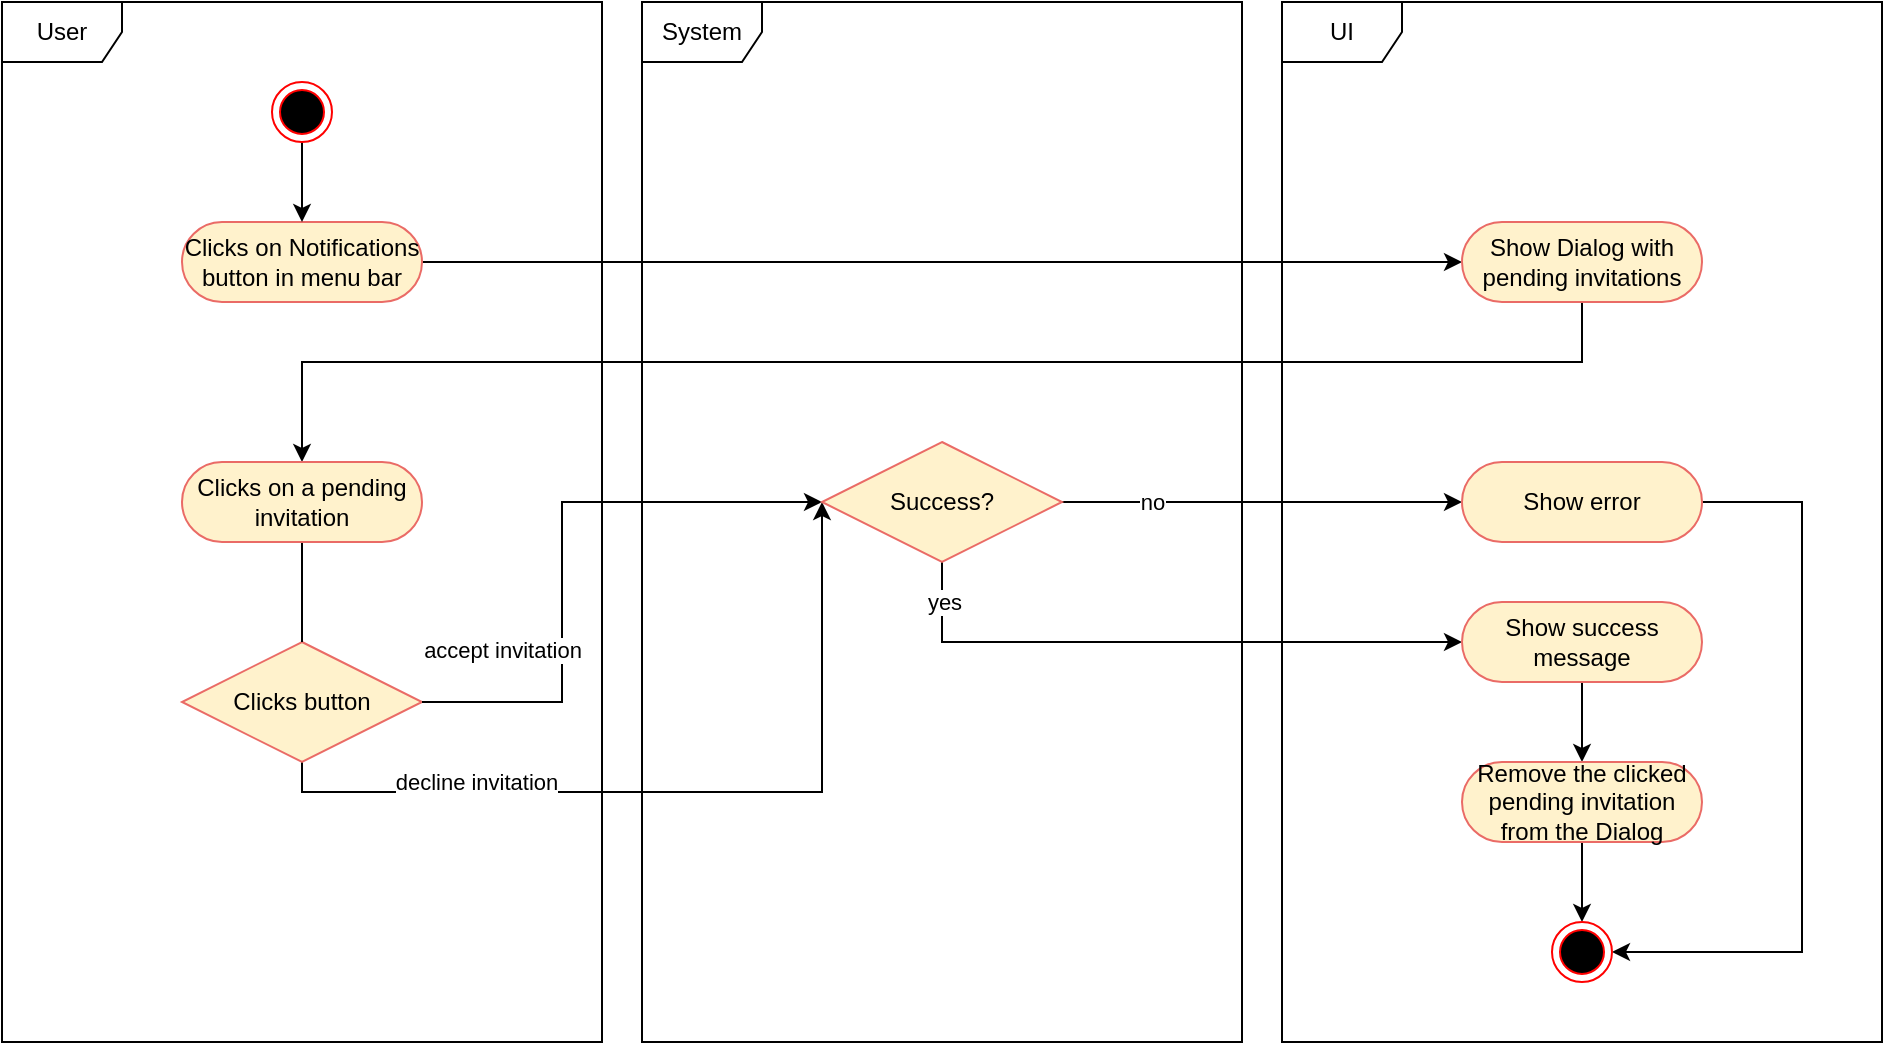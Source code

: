 <mxfile version="14.5.10" type="github">
  <diagram id="qWIvClj0-aXJTL_WA8li" name="Page-1">
    <mxGraphModel dx="1374" dy="762" grid="1" gridSize="10" guides="1" tooltips="1" connect="1" arrows="1" fold="1" page="1" pageScale="1" pageWidth="827" pageHeight="1169" math="0" shadow="0">
      <root>
        <mxCell id="0" />
        <mxCell id="1" parent="0" />
        <mxCell id="Y_pHzwNKsN-A6EdkPY4s-1" value="User" style="shape=umlFrame;whiteSpace=wrap;html=1;rounded=1;" parent="1" vertex="1">
          <mxGeometry x="50" y="60" width="300" height="520" as="geometry" />
        </mxCell>
        <mxCell id="Y_pHzwNKsN-A6EdkPY4s-2" style="edgeStyle=orthogonalEdgeStyle;rounded=0;orthogonalLoop=1;jettySize=auto;html=1;exitX=0.5;exitY=1;exitDx=0;exitDy=0;entryX=0;entryY=0.5;entryDx=0;entryDy=0;" parent="1" target="Y_pHzwNKsN-A6EdkPY4s-21" edge="1">
          <mxGeometry relative="1" as="geometry">
            <Array as="points">
              <mxPoint x="200" y="455" />
              <mxPoint x="460" y="455" />
            </Array>
            <mxPoint x="200" y="435" as="sourcePoint" />
            <mxPoint x="460" y="305" as="targetPoint" />
          </mxGeometry>
        </mxCell>
        <mxCell id="Y_pHzwNKsN-A6EdkPY4s-3" value="decline invitation" style="edgeLabel;html=1;align=center;verticalAlign=middle;resizable=0;points=[];" parent="Y_pHzwNKsN-A6EdkPY4s-2" vertex="1" connectable="0">
          <mxGeometry x="-0.883" y="-2" relative="1" as="geometry">
            <mxPoint x="82" y="-7" as="offset" />
          </mxGeometry>
        </mxCell>
        <mxCell id="Y_pHzwNKsN-A6EdkPY4s-4" value="Clicks button" style="shape=rhombus;perimeter=rhombusPerimeter;whiteSpace=wrap;html=1;align=center;rounded=0;fillColor=#fff2cc;strokeColor=#EA6B66;" parent="1" vertex="1">
          <mxGeometry x="140" y="380" width="120" height="60" as="geometry" />
        </mxCell>
        <mxCell id="Y_pHzwNKsN-A6EdkPY4s-5" value="System" style="shape=umlFrame;whiteSpace=wrap;html=1;rounded=1;" parent="1" vertex="1">
          <mxGeometry x="370" y="60" width="300" height="520" as="geometry" />
        </mxCell>
        <mxCell id="Y_pHzwNKsN-A6EdkPY4s-6" style="edgeStyle=orthogonalEdgeStyle;rounded=0;orthogonalLoop=1;jettySize=auto;html=1;entryX=0;entryY=0.5;entryDx=0;entryDy=0;" parent="1" source="Y_pHzwNKsN-A6EdkPY4s-7" target="Y_pHzwNKsN-A6EdkPY4s-12" edge="1">
          <mxGeometry relative="1" as="geometry">
            <mxPoint x="400" y="190" as="targetPoint" />
          </mxGeometry>
        </mxCell>
        <mxCell id="Y_pHzwNKsN-A6EdkPY4s-7" value="Clicks on Notifications button in menu bar" style="rounded=1;whiteSpace=wrap;html=1;arcSize=50;fillColor=#fff2cc;strokeColor=#EA6B66;" parent="1" vertex="1">
          <mxGeometry x="140" y="170" width="120" height="40" as="geometry" />
        </mxCell>
        <mxCell id="Y_pHzwNKsN-A6EdkPY4s-8" value="UI" style="shape=umlFrame;whiteSpace=wrap;html=1;rounded=1;" parent="1" vertex="1">
          <mxGeometry x="690" y="60" width="300" height="520" as="geometry" />
        </mxCell>
        <mxCell id="Y_pHzwNKsN-A6EdkPY4s-9" style="edgeStyle=orthogonalEdgeStyle;rounded=0;orthogonalLoop=1;jettySize=auto;html=1;" parent="1" source="Y_pHzwNKsN-A6EdkPY4s-10" target="Y_pHzwNKsN-A6EdkPY4s-7" edge="1">
          <mxGeometry relative="1" as="geometry" />
        </mxCell>
        <mxCell id="Y_pHzwNKsN-A6EdkPY4s-10" value="" style="ellipse;html=1;shape=endState;fillColor=#000000;strokeColor=#ff0000;rounded=1;" parent="1" vertex="1">
          <mxGeometry x="185" y="100" width="30" height="30" as="geometry" />
        </mxCell>
        <mxCell id="Y_pHzwNKsN-A6EdkPY4s-11" style="edgeStyle=orthogonalEdgeStyle;rounded=0;orthogonalLoop=1;jettySize=auto;html=1;endArrow=classic;endFill=1;entryX=0.5;entryY=0;entryDx=0;entryDy=0;" parent="1" source="Y_pHzwNKsN-A6EdkPY4s-12" target="Y_pHzwNKsN-A6EdkPY4s-16" edge="1">
          <mxGeometry relative="1" as="geometry">
            <mxPoint x="130" y="270" as="targetPoint" />
            <Array as="points">
              <mxPoint x="840" y="240" />
              <mxPoint x="200" y="240" />
            </Array>
          </mxGeometry>
        </mxCell>
        <mxCell id="Y_pHzwNKsN-A6EdkPY4s-12" value="Show Dialog with pending invitations" style="rounded=1;whiteSpace=wrap;html=1;arcSize=50;fillColor=#fff2cc;strokeColor=#EA6B66;" parent="1" vertex="1">
          <mxGeometry x="780" y="170" width="120" height="40" as="geometry" />
        </mxCell>
        <mxCell id="Y_pHzwNKsN-A6EdkPY4s-13" style="edgeStyle=orthogonalEdgeStyle;rounded=0;orthogonalLoop=1;jettySize=auto;html=1;entryX=0;entryY=0.5;entryDx=0;entryDy=0;exitX=1;exitY=0.5;exitDx=0;exitDy=0;" parent="1" source="Y_pHzwNKsN-A6EdkPY4s-4" target="Y_pHzwNKsN-A6EdkPY4s-21" edge="1">
          <mxGeometry relative="1" as="geometry">
            <mxPoint x="340" y="310" as="sourcePoint" />
            <Array as="points">
              <mxPoint x="330" y="410" />
              <mxPoint x="330" y="310" />
            </Array>
          </mxGeometry>
        </mxCell>
        <mxCell id="Y_pHzwNKsN-A6EdkPY4s-14" value="accept invitation" style="edgeLabel;html=1;align=center;verticalAlign=middle;resizable=0;points=[];" parent="Y_pHzwNKsN-A6EdkPY4s-13" vertex="1" connectable="0">
          <mxGeometry x="-0.231" y="-2" relative="1" as="geometry">
            <mxPoint x="-32" y="19" as="offset" />
          </mxGeometry>
        </mxCell>
        <mxCell id="Y_pHzwNKsN-A6EdkPY4s-15" style="edgeStyle=orthogonalEdgeStyle;rounded=0;orthogonalLoop=1;jettySize=auto;html=1;endArrow=none;endFill=0;" parent="1" source="Y_pHzwNKsN-A6EdkPY4s-16" target="Y_pHzwNKsN-A6EdkPY4s-4" edge="1">
          <mxGeometry relative="1" as="geometry" />
        </mxCell>
        <mxCell id="Y_pHzwNKsN-A6EdkPY4s-16" value="Clicks on a pending invitation" style="rounded=1;whiteSpace=wrap;html=1;arcSize=50;fillColor=#fff2cc;strokeColor=#EA6B66;" parent="1" vertex="1">
          <mxGeometry x="140" y="290" width="120" height="40" as="geometry" />
        </mxCell>
        <mxCell id="Y_pHzwNKsN-A6EdkPY4s-17" style="edgeStyle=orthogonalEdgeStyle;rounded=0;orthogonalLoop=1;jettySize=auto;html=1;entryX=0;entryY=0.5;entryDx=0;entryDy=0;" parent="1" source="Y_pHzwNKsN-A6EdkPY4s-21" target="Y_pHzwNKsN-A6EdkPY4s-23" edge="1">
          <mxGeometry relative="1" as="geometry" />
        </mxCell>
        <mxCell id="Y_pHzwNKsN-A6EdkPY4s-18" value="no" style="edgeLabel;html=1;align=center;verticalAlign=middle;resizable=0;points=[];" parent="Y_pHzwNKsN-A6EdkPY4s-17" vertex="1" connectable="0">
          <mxGeometry x="-0.827" y="-2" relative="1" as="geometry">
            <mxPoint x="27" y="-2" as="offset" />
          </mxGeometry>
        </mxCell>
        <mxCell id="Y_pHzwNKsN-A6EdkPY4s-19" style="edgeStyle=orthogonalEdgeStyle;rounded=0;orthogonalLoop=1;jettySize=auto;html=1;entryX=0;entryY=0.5;entryDx=0;entryDy=0;" parent="1" source="Y_pHzwNKsN-A6EdkPY4s-21" target="Y_pHzwNKsN-A6EdkPY4s-25" edge="1">
          <mxGeometry relative="1" as="geometry">
            <Array as="points">
              <mxPoint x="520" y="380" />
            </Array>
          </mxGeometry>
        </mxCell>
        <mxCell id="Y_pHzwNKsN-A6EdkPY4s-20" value="yes" style="edgeLabel;html=1;align=center;verticalAlign=middle;resizable=0;points=[];" parent="Y_pHzwNKsN-A6EdkPY4s-19" vertex="1" connectable="0">
          <mxGeometry x="-0.358" y="-4" relative="1" as="geometry">
            <mxPoint x="-56" y="-24" as="offset" />
          </mxGeometry>
        </mxCell>
        <mxCell id="Y_pHzwNKsN-A6EdkPY4s-21" value="Success?" style="shape=rhombus;perimeter=rhombusPerimeter;whiteSpace=wrap;html=1;align=center;rounded=0;fillColor=#fff2cc;strokeColor=#EA6B66;" parent="1" vertex="1">
          <mxGeometry x="460" y="280" width="120" height="60" as="geometry" />
        </mxCell>
        <mxCell id="Y_pHzwNKsN-A6EdkPY4s-34" style="edgeStyle=orthogonalEdgeStyle;rounded=0;orthogonalLoop=1;jettySize=auto;html=1;exitX=1;exitY=0.5;exitDx=0;exitDy=0;entryX=1;entryY=0.5;entryDx=0;entryDy=0;" parent="1" source="Y_pHzwNKsN-A6EdkPY4s-23" target="Y_pHzwNKsN-A6EdkPY4s-32" edge="1">
          <mxGeometry relative="1" as="geometry">
            <Array as="points">
              <mxPoint x="950" y="310" />
              <mxPoint x="950" y="535" />
            </Array>
          </mxGeometry>
        </mxCell>
        <mxCell id="Y_pHzwNKsN-A6EdkPY4s-23" value="Show error" style="rounded=1;whiteSpace=wrap;html=1;arcSize=50;fillColor=#fff2cc;strokeColor=#EA6B66;" parent="1" vertex="1">
          <mxGeometry x="780" y="290" width="120" height="40" as="geometry" />
        </mxCell>
        <mxCell id="Y_pHzwNKsN-A6EdkPY4s-24" style="edgeStyle=orthogonalEdgeStyle;rounded=0;orthogonalLoop=1;jettySize=auto;html=1;entryX=0.5;entryY=0;entryDx=0;entryDy=0;" parent="1" source="Y_pHzwNKsN-A6EdkPY4s-25" target="Y_pHzwNKsN-A6EdkPY4s-27" edge="1">
          <mxGeometry relative="1" as="geometry" />
        </mxCell>
        <mxCell id="Y_pHzwNKsN-A6EdkPY4s-25" value="Show success message" style="rounded=1;whiteSpace=wrap;html=1;arcSize=50;fillColor=#fff2cc;strokeColor=#EA6B66;" parent="1" vertex="1">
          <mxGeometry x="780" y="360" width="120" height="40" as="geometry" />
        </mxCell>
        <mxCell id="Y_pHzwNKsN-A6EdkPY4s-37" style="edgeStyle=orthogonalEdgeStyle;rounded=0;orthogonalLoop=1;jettySize=auto;html=1;exitX=0.5;exitY=1;exitDx=0;exitDy=0;entryX=0.5;entryY=0;entryDx=0;entryDy=0;" parent="1" source="Y_pHzwNKsN-A6EdkPY4s-27" target="Y_pHzwNKsN-A6EdkPY4s-32" edge="1">
          <mxGeometry relative="1" as="geometry" />
        </mxCell>
        <mxCell id="Y_pHzwNKsN-A6EdkPY4s-27" value="Remove the clicked pending invitation from the Dialog" style="rounded=1;whiteSpace=wrap;html=1;arcSize=50;fillColor=#fff2cc;strokeColor=#EA6B66;" parent="1" vertex="1">
          <mxGeometry x="780" y="440" width="120" height="40" as="geometry" />
        </mxCell>
        <mxCell id="Y_pHzwNKsN-A6EdkPY4s-32" value="" style="ellipse;html=1;shape=endState;fillColor=#000000;strokeColor=#ff0000;rounded=1;" parent="1" vertex="1">
          <mxGeometry x="825" y="520" width="30" height="30" as="geometry" />
        </mxCell>
      </root>
    </mxGraphModel>
  </diagram>
</mxfile>
